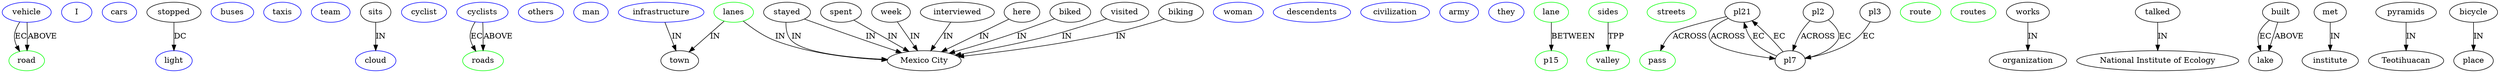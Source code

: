 digraph dot {
	vehicle [color=blue]
	I [color=blue]
	cars [color=blue]
	light [color=blue]
	buses [color=blue]
	taxis [color=blue]
	team [color=blue]
	cloud [color=blue]
	cyclist [color=blue]
	cyclists [color=blue]
	others [color=blue]
	man [color=blue]
	man [color=blue]
	infrastructure [color=blue]
	woman [color=blue]
	descendents [color=blue]
	civilization [color=blue]
	army [color=blue]
	they [color=blue]
	p15 [color=green]
	road [color=green]
	lane [color=green]
	valley [color=green]
	lanes [color=green]
	lanes [color=green]
	roads [color=green]
	lanes [color=green]
	streets [color=green]
	sides [color=green]
	pass [color=green]
	route [color=green]
	routes [color=green]
	works [color=black]
	sits [color=black]
	stayed [color=black]
	talked [color=black]
	spent [color=black]
	built [color=black]
	week [color=black]
	stayed [color=black]
	interviewed [color=black]
	stopped [color=black]
	cyclists -> roads [label=EC]
	lanes -> town [label=IN]
	infrastructure -> town [label=IN]
	talked -> "National Institute of Ecology" [label=IN]
	met -> institute [label=IN]
	spent -> "Mexico City" [label=IN]
	pyramids -> Teotihuacan [label=IN]
	here -> "Mexico City" [label=IN]
	sides -> valley [label=TPP]
	sits -> cloud [label=IN]
	stayed -> "Mexico City" [label=IN]
	stayed -> "Mexico City" [label=IN]
	biked -> "Mexico City" [label=IN]
	visited -> "Mexico City" [label=IN]
	interviewed -> "Mexico City" [label=IN]
	biking -> "Mexico City" [label=IN]
	bicycle -> place [label=IN]
	vehicle -> road [label=EC]
	week -> "Mexico City" [label=IN]
	works -> organization [label=IN]
	lanes -> "Mexico City" [label=IN]
	built -> lake [label=EC]
	pl7 -> pl21 [label=EC]
	pl7 -> pl21 [label=EC]
	stopped -> light [label=DC]
	pl2 -> pl7 [label=EC]
	pl3 -> pl7 [label=EC]
	cyclists -> roads [label=ABOVE]
	lane -> p15 [label=BETWEEN]
	pl21 -> pass [label=ACROSS]
	vehicle -> road [label=ABOVE]
	built -> lake [label=ABOVE]
	pl21 -> pl7 [label=ACROSS]
	pl2 -> pl7 [label=ACROSS]
}
